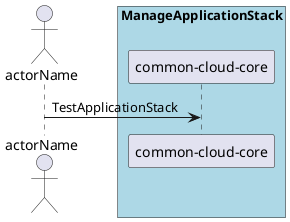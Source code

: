 @startuml
Actor "actorName" as A

box "ManageApplicationStack" #lightblue
participant "common-cloud-core" as S
A -> S : TestApplicationStack
end box

@enduml
